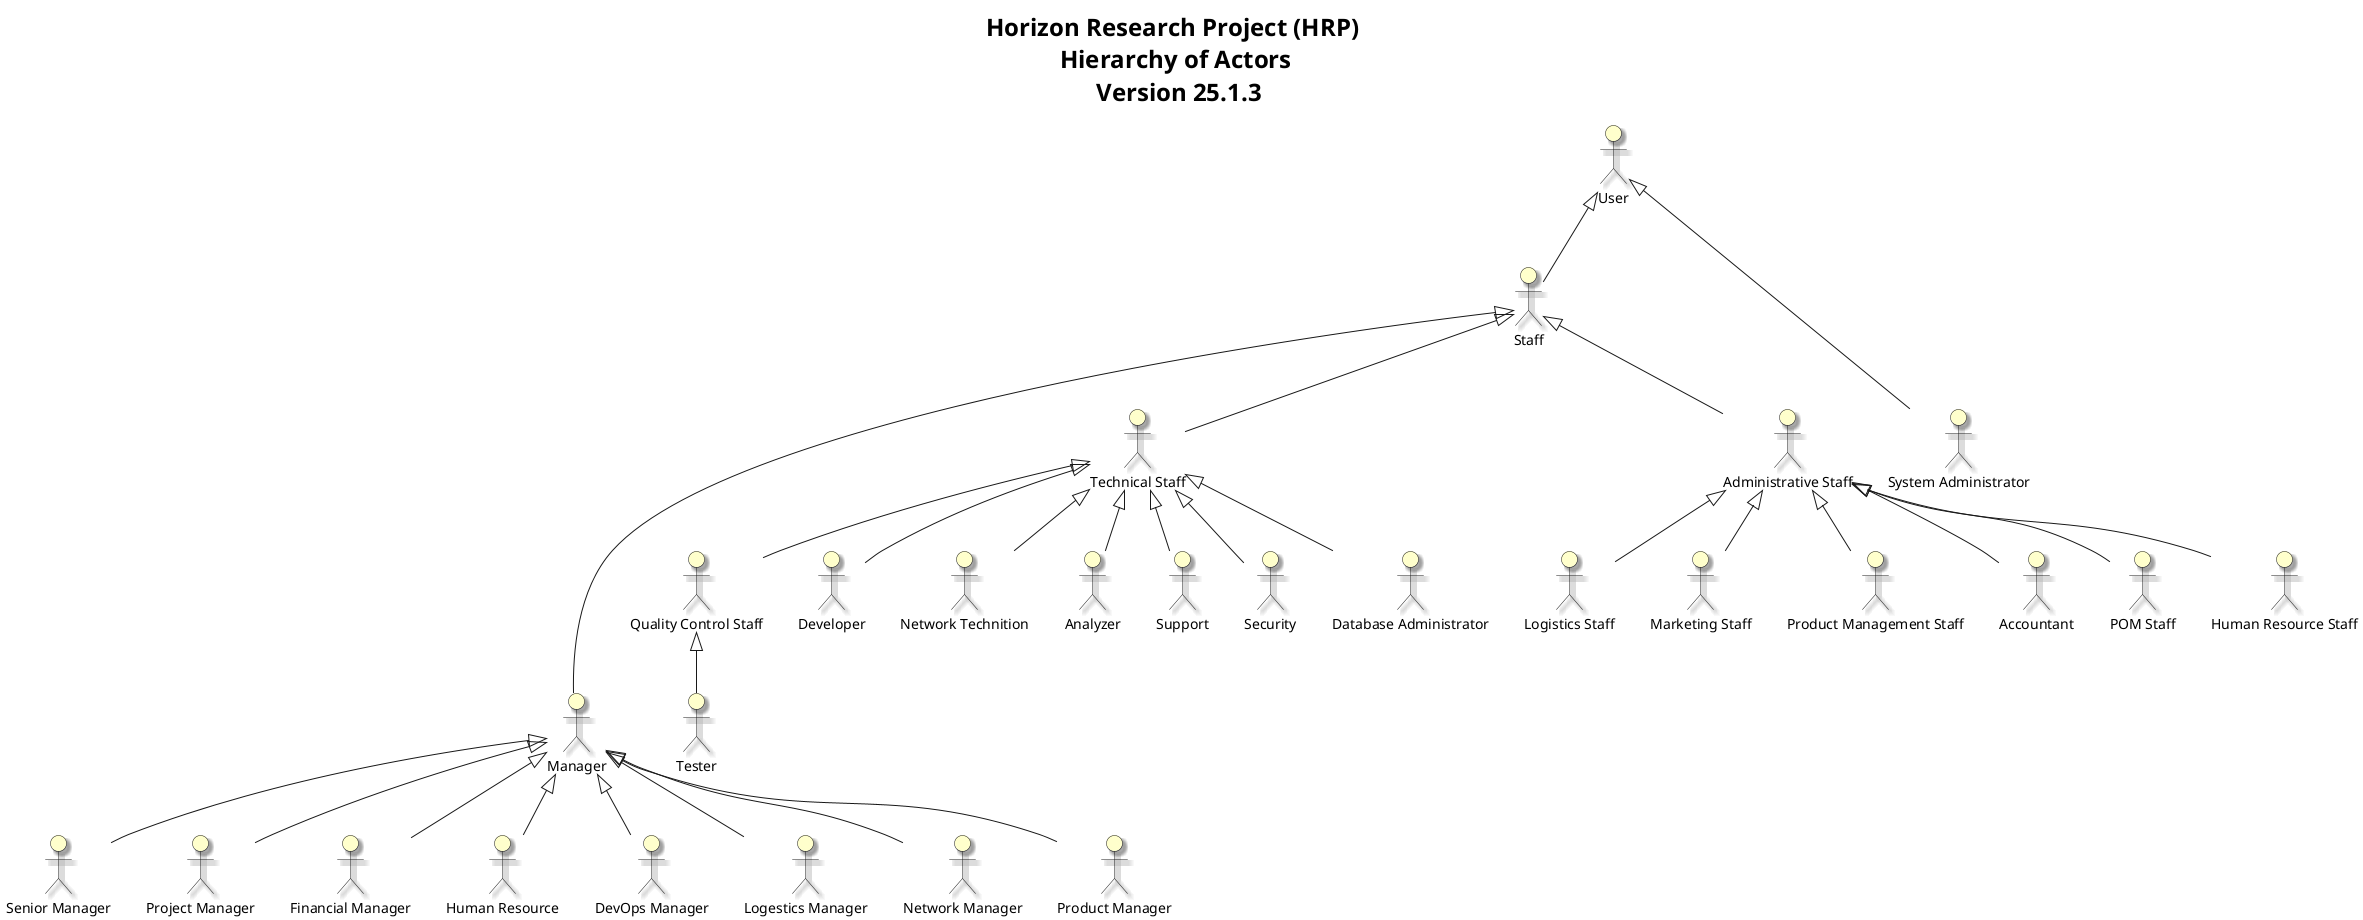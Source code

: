 @startuml

skinparam actorBackgroundColor #Business
skinparam Shadowing True
skinparam TitleFontSize 24pt

title Horizon Research Project (HRP) \n Hierarchy of Actors \n Version 25.1.3

:User: as User
:Staff: as Staff
:Manager: as Manager
:Technical Staff: as TechnicalStaff
:Logistics Staff: as LogisticsStaff
:Marketing Staff: as MarketingStaff
:Product Management Staff: as ProductManagementStaff
:Administrative Staff: as AdministrativeStaff
:Manager: as Manager
:Senior Manager: as SeniorManager
:Project Manager: as PMO
:Financial Manager: as Fmanager
:System Administrator: as Admin
:Human Resource: as HR
:Accountant: as Accountant
:POM Staff: as PMOStaff
:Quality Control Staff: as QCStaff
:Human Resource Staff: as HRStaff
:DevOps Manager: as DevOpsManager
:Developer: as Developer
:Tester: as Tester
:Network Technition: as NetworkStaff
:Analyzer: as Analyzer
:Logestics Manager: as LogesticsManager
:Network Manager: as NetworkManager
:Product Manager: as ProductManager
:Support: as Support
:Security: as Security
:Database Administrator: as DbAdmin

User <|--- Admin
User <|-- Staff

Staff <|-- TechnicalStaff
Staff <|-- AdministrativeStaff
Staff <|---- Manager

AdministrativeStaff <|-- Accountant
AdministrativeStaff <|-- HRStaff
AdministrativeStaff <|-- PMOStaff
AdministrativeStaff <|-- LogisticsStaff
AdministrativeStaff <|-- MarketingStaff
AdministrativeStaff <|-- ProductManagementStaff

TechnicalStaff <|-- Developer
TechnicalStaff <|-- QCStaff
QCStaff <|-- Tester
TechnicalStaff <|-- Analyzer
TechnicalStaff <|-- Support
TechnicalStaff <|-- Security
TechnicalStaff <|-- NetworkStaff
TechnicalStaff <|-- DbAdmin

Manager <|-- SeniorManager
Manager <|-- PMO
Manager <|-- Fmanager
Manager <|-- DevOpsManager
Manager <|-- HR
Manager <|-- LogesticsManager
Manager <|-- ProductManager
Manager <|-- NetworkManager

@enduml
